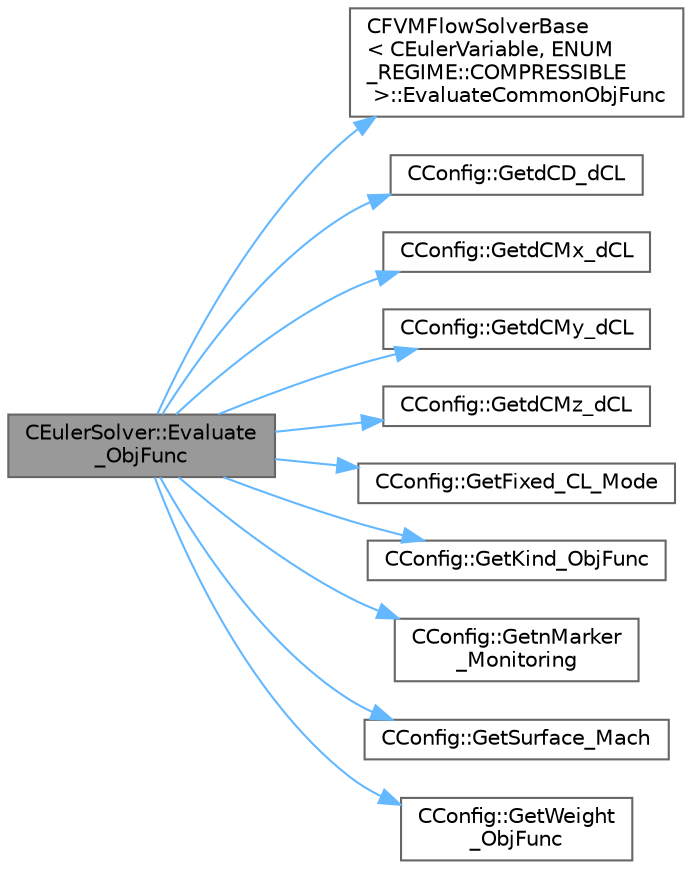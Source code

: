 digraph "CEulerSolver::Evaluate_ObjFunc"
{
 // LATEX_PDF_SIZE
  bgcolor="transparent";
  edge [fontname=Helvetica,fontsize=10,labelfontname=Helvetica,labelfontsize=10];
  node [fontname=Helvetica,fontsize=10,shape=box,height=0.2,width=0.4];
  rankdir="LR";
  Node1 [id="Node000001",label="CEulerSolver::Evaluate\l_ObjFunc",height=0.2,width=0.4,color="gray40", fillcolor="grey60", style="filled", fontcolor="black",tooltip="Compute weighted-sum \"combo\" objective output."];
  Node1 -> Node2 [id="edge1_Node000001_Node000002",color="steelblue1",style="solid",tooltip=" "];
  Node2 [id="Node000002",label="CFVMFlowSolverBase\l\< CEulerVariable, ENUM\l_REGIME::COMPRESSIBLE\l \>::EvaluateCommonObjFunc",height=0.2,width=0.4,color="grey40", fillcolor="white", style="filled",URL="$classCFVMFlowSolverBase.html#abf0eb583baac8e28495dc0c53c14683f",tooltip="Evaluate common part of objective function to all solvers."];
  Node1 -> Node3 [id="edge2_Node000001_Node000003",color="steelblue1",style="solid",tooltip=" "];
  Node3 [id="Node000003",label="CConfig::GetdCD_dCL",height=0.2,width=0.4,color="grey40", fillcolor="white", style="filled",URL="$classCConfig.html#a37e977df54c5914bd175af1f90e6c6bc",tooltip="Value of the weight of the CD, CL, CM optimization."];
  Node1 -> Node4 [id="edge3_Node000001_Node000004",color="steelblue1",style="solid",tooltip=" "];
  Node4 [id="Node000004",label="CConfig::GetdCMx_dCL",height=0.2,width=0.4,color="grey40", fillcolor="white", style="filled",URL="$classCConfig.html#a169c941d6a2a4d5d83b468745a63314e",tooltip="Value of the weight of the CD, CL, CM optimization."];
  Node1 -> Node5 [id="edge4_Node000001_Node000005",color="steelblue1",style="solid",tooltip=" "];
  Node5 [id="Node000005",label="CConfig::GetdCMy_dCL",height=0.2,width=0.4,color="grey40", fillcolor="white", style="filled",URL="$classCConfig.html#af7b2a1f4879fb4ebe121b32c9f7031c8",tooltip="Value of the weight of the CD, CL, CM optimization."];
  Node1 -> Node6 [id="edge5_Node000001_Node000006",color="steelblue1",style="solid",tooltip=" "];
  Node6 [id="Node000006",label="CConfig::GetdCMz_dCL",height=0.2,width=0.4,color="grey40", fillcolor="white", style="filled",URL="$classCConfig.html#a938257413551afbcfcded497e4bfb387",tooltip="Value of the weight of the CD, CL, CM optimization."];
  Node1 -> Node7 [id="edge6_Node000001_Node000007",color="steelblue1",style="solid",tooltip=" "];
  Node7 [id="Node000007",label="CConfig::GetFixed_CL_Mode",height=0.2,width=0.4,color="grey40", fillcolor="white", style="filled",URL="$classCConfig.html#ae688e355a74025050498d8c03aee35b2",tooltip="Get information about whether to use fixed CL mode."];
  Node1 -> Node8 [id="edge7_Node000001_Node000008",color="steelblue1",style="solid",tooltip=" "];
  Node8 [id="Node000008",label="CConfig::GetKind_ObjFunc",height=0.2,width=0.4,color="grey40", fillcolor="white", style="filled",URL="$classCConfig.html#a99e6285b421215b1995965cd534976ae",tooltip="Get the kind of objective function. There are several options: Drag coefficient, Lift coefficient,..."];
  Node1 -> Node9 [id="edge8_Node000001_Node000009",color="steelblue1",style="solid",tooltip=" "];
  Node9 [id="Node000009",label="CConfig::GetnMarker\l_Monitoring",height=0.2,width=0.4,color="grey40", fillcolor="white", style="filled",URL="$classCConfig.html#a6e65810e59b8015104b84c4fd5b1d7f9",tooltip="Get the total number of monitoring markers."];
  Node1 -> Node10 [id="edge9_Node000001_Node000010",color="steelblue1",style="solid",tooltip=" "];
  Node10 [id="Node000010",label="CConfig::GetSurface_Mach",height=0.2,width=0.4,color="grey40", fillcolor="white", style="filled",URL="$classCConfig.html#ad289135200ddfb6a2794e67a1a31d7c6",tooltip="Get the mach number at an outlet boundary."];
  Node1 -> Node11 [id="edge10_Node000001_Node000011",color="steelblue1",style="solid",tooltip=" "];
  Node11 [id="Node000011",label="CConfig::GetWeight\l_ObjFunc",height=0.2,width=0.4,color="grey40", fillcolor="white", style="filled",URL="$classCConfig.html#a614c55e8d7945a11d92d7b51851291c2",tooltip="Get the weight of objective function. There are several options: Drag coefficient,..."];
}
